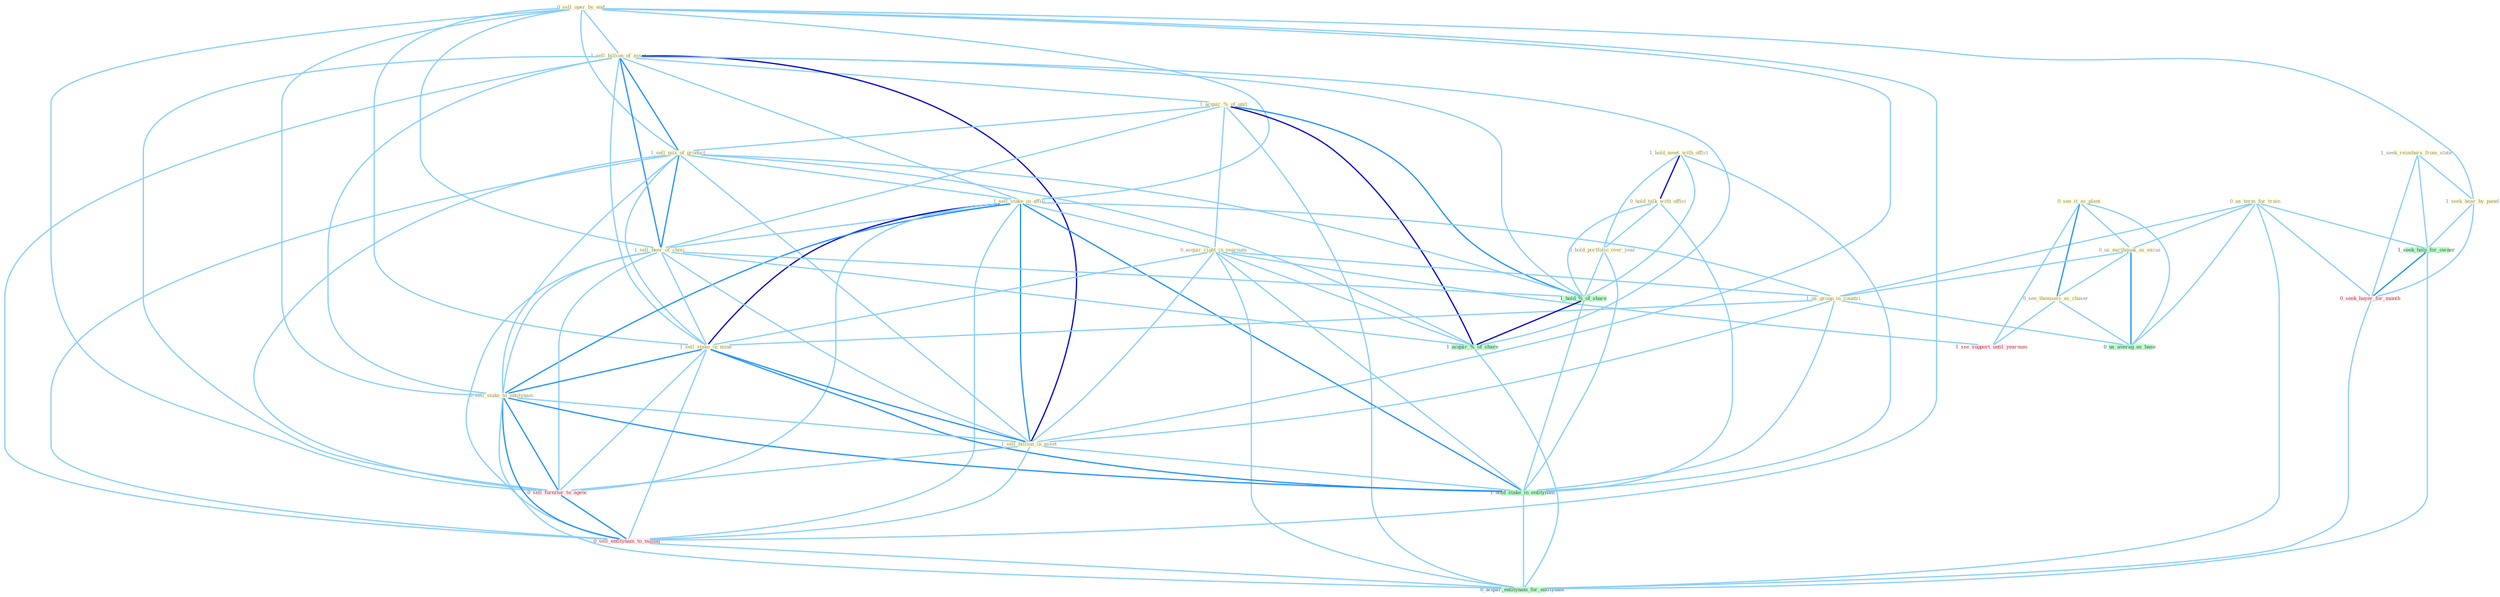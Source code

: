 Graph G{ 
    node
    [shape=polygon,style=filled,width=.5,height=.06,color="#BDFCC9",fixedsize=true,fontsize=4,
    fontcolor="#2f4f4f"];
    {node
    [color="#ffffe0", fontcolor="#8b7d6b"] "0_us_term_for_train " "0_sell_oper_by_end " "1_sell_billion_of_asset " "1_acquir_%_of_unit " "0_see_it_as_plant " "1_hold_meet_with_offici " "1_sell_mix_of_product " "0_hold_talk_with_offici " "1_sell_stake_in_affili " "1_sell_beer_of_choic " "1_seek_reimburs_from_state " "0_us_earthquak_as_excus " "0_acquir_right_in_yearnum " "1_us_group_in_countri " "0_see_themselv_as_chaser " "1_sell_stake_in_mine " "1_seek_hear_by_panel " "0_hold_portfolio_over_year " "0_sell_stake_to_entitynam " "1_sell_billion_in_asset "}
{node [color="#fff0f5", fontcolor="#b22222"] "0_seek_buyer_for_month " "1_see_support_until_yearnum " "0_sell_furnitur_to_agenc " "0_sell_entitynam_to_manag "}
edge [color="#B0E2FF"];

	"0_us_term_for_train " -- "0_us_earthquak_as_excus " [w="1", color="#87cefa" ];
	"0_us_term_for_train " -- "1_us_group_in_countri " [w="1", color="#87cefa" ];
	"0_us_term_for_train " -- "1_seek_help_for_owner " [w="1", color="#87cefa" ];
	"0_us_term_for_train " -- "0_seek_buyer_for_month " [w="1", color="#87cefa" ];
	"0_us_term_for_train " -- "0_us_averag_as_base " [w="1", color="#87cefa" ];
	"0_us_term_for_train " -- "0_acquir_entitynam_for_entitynam " [w="1", color="#87cefa" ];
	"0_sell_oper_by_end " -- "1_sell_billion_of_asset " [w="1", color="#87cefa" ];
	"0_sell_oper_by_end " -- "1_sell_mix_of_product " [w="1", color="#87cefa" ];
	"0_sell_oper_by_end " -- "1_sell_stake_in_affili " [w="1", color="#87cefa" ];
	"0_sell_oper_by_end " -- "1_sell_beer_of_choic " [w="1", color="#87cefa" ];
	"0_sell_oper_by_end " -- "1_sell_stake_in_mine " [w="1", color="#87cefa" ];
	"0_sell_oper_by_end " -- "1_seek_hear_by_panel " [w="1", color="#87cefa" ];
	"0_sell_oper_by_end " -- "0_sell_stake_to_entitynam " [w="1", color="#87cefa" ];
	"0_sell_oper_by_end " -- "1_sell_billion_in_asset " [w="1", color="#87cefa" ];
	"0_sell_oper_by_end " -- "0_sell_furnitur_to_agenc " [w="1", color="#87cefa" ];
	"0_sell_oper_by_end " -- "0_sell_entitynam_to_manag " [w="1", color="#87cefa" ];
	"1_sell_billion_of_asset " -- "1_acquir_%_of_unit " [w="1", color="#87cefa" ];
	"1_sell_billion_of_asset " -- "1_sell_mix_of_product " [w="2", color="#1e90ff" , len=0.8];
	"1_sell_billion_of_asset " -- "1_sell_stake_in_affili " [w="1", color="#87cefa" ];
	"1_sell_billion_of_asset " -- "1_sell_beer_of_choic " [w="2", color="#1e90ff" , len=0.8];
	"1_sell_billion_of_asset " -- "1_sell_stake_in_mine " [w="1", color="#87cefa" ];
	"1_sell_billion_of_asset " -- "0_sell_stake_to_entitynam " [w="1", color="#87cefa" ];
	"1_sell_billion_of_asset " -- "1_sell_billion_in_asset " [w="3", color="#0000cd" , len=0.6];
	"1_sell_billion_of_asset " -- "1_hold_%_of_share " [w="1", color="#87cefa" ];
	"1_sell_billion_of_asset " -- "1_acquir_%_of_share " [w="1", color="#87cefa" ];
	"1_sell_billion_of_asset " -- "0_sell_furnitur_to_agenc " [w="1", color="#87cefa" ];
	"1_sell_billion_of_asset " -- "0_sell_entitynam_to_manag " [w="1", color="#87cefa" ];
	"1_acquir_%_of_unit " -- "1_sell_mix_of_product " [w="1", color="#87cefa" ];
	"1_acquir_%_of_unit " -- "1_sell_beer_of_choic " [w="1", color="#87cefa" ];
	"1_acquir_%_of_unit " -- "0_acquir_right_in_yearnum " [w="1", color="#87cefa" ];
	"1_acquir_%_of_unit " -- "1_hold_%_of_share " [w="2", color="#1e90ff" , len=0.8];
	"1_acquir_%_of_unit " -- "1_acquir_%_of_share " [w="3", color="#0000cd" , len=0.6];
	"1_acquir_%_of_unit " -- "0_acquir_entitynam_for_entitynam " [w="1", color="#87cefa" ];
	"0_see_it_as_plant " -- "0_us_earthquak_as_excus " [w="1", color="#87cefa" ];
	"0_see_it_as_plant " -- "0_see_themselv_as_chaser " [w="2", color="#1e90ff" , len=0.8];
	"0_see_it_as_plant " -- "1_see_support_until_yearnum " [w="1", color="#87cefa" ];
	"0_see_it_as_plant " -- "0_us_averag_as_base " [w="1", color="#87cefa" ];
	"1_hold_meet_with_offici " -- "0_hold_talk_with_offici " [w="3", color="#0000cd" , len=0.6];
	"1_hold_meet_with_offici " -- "0_hold_portfolio_over_year " [w="1", color="#87cefa" ];
	"1_hold_meet_with_offici " -- "1_hold_%_of_share " [w="1", color="#87cefa" ];
	"1_hold_meet_with_offici " -- "1_hold_stake_in_entitynam " [w="1", color="#87cefa" ];
	"1_sell_mix_of_product " -- "1_sell_stake_in_affili " [w="1", color="#87cefa" ];
	"1_sell_mix_of_product " -- "1_sell_beer_of_choic " [w="2", color="#1e90ff" , len=0.8];
	"1_sell_mix_of_product " -- "1_sell_stake_in_mine " [w="1", color="#87cefa" ];
	"1_sell_mix_of_product " -- "0_sell_stake_to_entitynam " [w="1", color="#87cefa" ];
	"1_sell_mix_of_product " -- "1_sell_billion_in_asset " [w="1", color="#87cefa" ];
	"1_sell_mix_of_product " -- "1_hold_%_of_share " [w="1", color="#87cefa" ];
	"1_sell_mix_of_product " -- "1_acquir_%_of_share " [w="1", color="#87cefa" ];
	"1_sell_mix_of_product " -- "0_sell_furnitur_to_agenc " [w="1", color="#87cefa" ];
	"1_sell_mix_of_product " -- "0_sell_entitynam_to_manag " [w="1", color="#87cefa" ];
	"0_hold_talk_with_offici " -- "0_hold_portfolio_over_year " [w="1", color="#87cefa" ];
	"0_hold_talk_with_offici " -- "1_hold_%_of_share " [w="1", color="#87cefa" ];
	"0_hold_talk_with_offici " -- "1_hold_stake_in_entitynam " [w="1", color="#87cefa" ];
	"1_sell_stake_in_affili " -- "1_sell_beer_of_choic " [w="1", color="#87cefa" ];
	"1_sell_stake_in_affili " -- "0_acquir_right_in_yearnum " [w="1", color="#87cefa" ];
	"1_sell_stake_in_affili " -- "1_us_group_in_countri " [w="1", color="#87cefa" ];
	"1_sell_stake_in_affili " -- "1_sell_stake_in_mine " [w="3", color="#0000cd" , len=0.6];
	"1_sell_stake_in_affili " -- "0_sell_stake_to_entitynam " [w="2", color="#1e90ff" , len=0.8];
	"1_sell_stake_in_affili " -- "1_sell_billion_in_asset " [w="2", color="#1e90ff" , len=0.8];
	"1_sell_stake_in_affili " -- "1_hold_stake_in_entitynam " [w="2", color="#1e90ff" , len=0.8];
	"1_sell_stake_in_affili " -- "0_sell_furnitur_to_agenc " [w="1", color="#87cefa" ];
	"1_sell_stake_in_affili " -- "0_sell_entitynam_to_manag " [w="1", color="#87cefa" ];
	"1_sell_beer_of_choic " -- "1_sell_stake_in_mine " [w="1", color="#87cefa" ];
	"1_sell_beer_of_choic " -- "0_sell_stake_to_entitynam " [w="1", color="#87cefa" ];
	"1_sell_beer_of_choic " -- "1_sell_billion_in_asset " [w="1", color="#87cefa" ];
	"1_sell_beer_of_choic " -- "1_hold_%_of_share " [w="1", color="#87cefa" ];
	"1_sell_beer_of_choic " -- "1_acquir_%_of_share " [w="1", color="#87cefa" ];
	"1_sell_beer_of_choic " -- "0_sell_furnitur_to_agenc " [w="1", color="#87cefa" ];
	"1_sell_beer_of_choic " -- "0_sell_entitynam_to_manag " [w="1", color="#87cefa" ];
	"1_seek_reimburs_from_state " -- "1_seek_hear_by_panel " [w="1", color="#87cefa" ];
	"1_seek_reimburs_from_state " -- "1_seek_help_for_owner " [w="1", color="#87cefa" ];
	"1_seek_reimburs_from_state " -- "0_seek_buyer_for_month " [w="1", color="#87cefa" ];
	"0_us_earthquak_as_excus " -- "1_us_group_in_countri " [w="1", color="#87cefa" ];
	"0_us_earthquak_as_excus " -- "0_see_themselv_as_chaser " [w="1", color="#87cefa" ];
	"0_us_earthquak_as_excus " -- "0_us_averag_as_base " [w="2", color="#1e90ff" , len=0.8];
	"0_acquir_right_in_yearnum " -- "1_us_group_in_countri " [w="1", color="#87cefa" ];
	"0_acquir_right_in_yearnum " -- "1_sell_stake_in_mine " [w="1", color="#87cefa" ];
	"0_acquir_right_in_yearnum " -- "1_sell_billion_in_asset " [w="1", color="#87cefa" ];
	"0_acquir_right_in_yearnum " -- "1_hold_stake_in_entitynam " [w="1", color="#87cefa" ];
	"0_acquir_right_in_yearnum " -- "1_acquir_%_of_share " [w="1", color="#87cefa" ];
	"0_acquir_right_in_yearnum " -- "1_see_support_until_yearnum " [w="1", color="#87cefa" ];
	"0_acquir_right_in_yearnum " -- "0_acquir_entitynam_for_entitynam " [w="1", color="#87cefa" ];
	"1_us_group_in_countri " -- "1_sell_stake_in_mine " [w="1", color="#87cefa" ];
	"1_us_group_in_countri " -- "1_sell_billion_in_asset " [w="1", color="#87cefa" ];
	"1_us_group_in_countri " -- "1_hold_stake_in_entitynam " [w="1", color="#87cefa" ];
	"1_us_group_in_countri " -- "0_us_averag_as_base " [w="1", color="#87cefa" ];
	"0_see_themselv_as_chaser " -- "1_see_support_until_yearnum " [w="1", color="#87cefa" ];
	"0_see_themselv_as_chaser " -- "0_us_averag_as_base " [w="1", color="#87cefa" ];
	"1_sell_stake_in_mine " -- "0_sell_stake_to_entitynam " [w="2", color="#1e90ff" , len=0.8];
	"1_sell_stake_in_mine " -- "1_sell_billion_in_asset " [w="2", color="#1e90ff" , len=0.8];
	"1_sell_stake_in_mine " -- "1_hold_stake_in_entitynam " [w="2", color="#1e90ff" , len=0.8];
	"1_sell_stake_in_mine " -- "0_sell_furnitur_to_agenc " [w="1", color="#87cefa" ];
	"1_sell_stake_in_mine " -- "0_sell_entitynam_to_manag " [w="1", color="#87cefa" ];
	"1_seek_hear_by_panel " -- "1_seek_help_for_owner " [w="1", color="#87cefa" ];
	"1_seek_hear_by_panel " -- "0_seek_buyer_for_month " [w="1", color="#87cefa" ];
	"0_hold_portfolio_over_year " -- "1_hold_%_of_share " [w="1", color="#87cefa" ];
	"0_hold_portfolio_over_year " -- "1_hold_stake_in_entitynam " [w="1", color="#87cefa" ];
	"0_sell_stake_to_entitynam " -- "1_sell_billion_in_asset " [w="1", color="#87cefa" ];
	"0_sell_stake_to_entitynam " -- "1_hold_stake_in_entitynam " [w="2", color="#1e90ff" , len=0.8];
	"0_sell_stake_to_entitynam " -- "0_sell_furnitur_to_agenc " [w="2", color="#1e90ff" , len=0.8];
	"0_sell_stake_to_entitynam " -- "0_sell_entitynam_to_manag " [w="2", color="#1e90ff" , len=0.8];
	"0_sell_stake_to_entitynam " -- "0_acquir_entitynam_for_entitynam " [w="1", color="#87cefa" ];
	"1_sell_billion_in_asset " -- "1_hold_stake_in_entitynam " [w="1", color="#87cefa" ];
	"1_sell_billion_in_asset " -- "0_sell_furnitur_to_agenc " [w="1", color="#87cefa" ];
	"1_sell_billion_in_asset " -- "0_sell_entitynam_to_manag " [w="1", color="#87cefa" ];
	"1_hold_%_of_share " -- "1_hold_stake_in_entitynam " [w="1", color="#87cefa" ];
	"1_hold_%_of_share " -- "1_acquir_%_of_share " [w="3", color="#0000cd" , len=0.6];
	"1_hold_stake_in_entitynam " -- "0_acquir_entitynam_for_entitynam " [w="1", color="#87cefa" ];
	"1_seek_help_for_owner " -- "0_seek_buyer_for_month " [w="2", color="#1e90ff" , len=0.8];
	"1_seek_help_for_owner " -- "0_acquir_entitynam_for_entitynam " [w="1", color="#87cefa" ];
	"0_seek_buyer_for_month " -- "0_acquir_entitynam_for_entitynam " [w="1", color="#87cefa" ];
	"1_acquir_%_of_share " -- "0_acquir_entitynam_for_entitynam " [w="1", color="#87cefa" ];
	"0_sell_furnitur_to_agenc " -- "0_sell_entitynam_to_manag " [w="2", color="#1e90ff" , len=0.8];
	"0_sell_entitynam_to_manag " -- "0_acquir_entitynam_for_entitynam " [w="1", color="#87cefa" ];
}